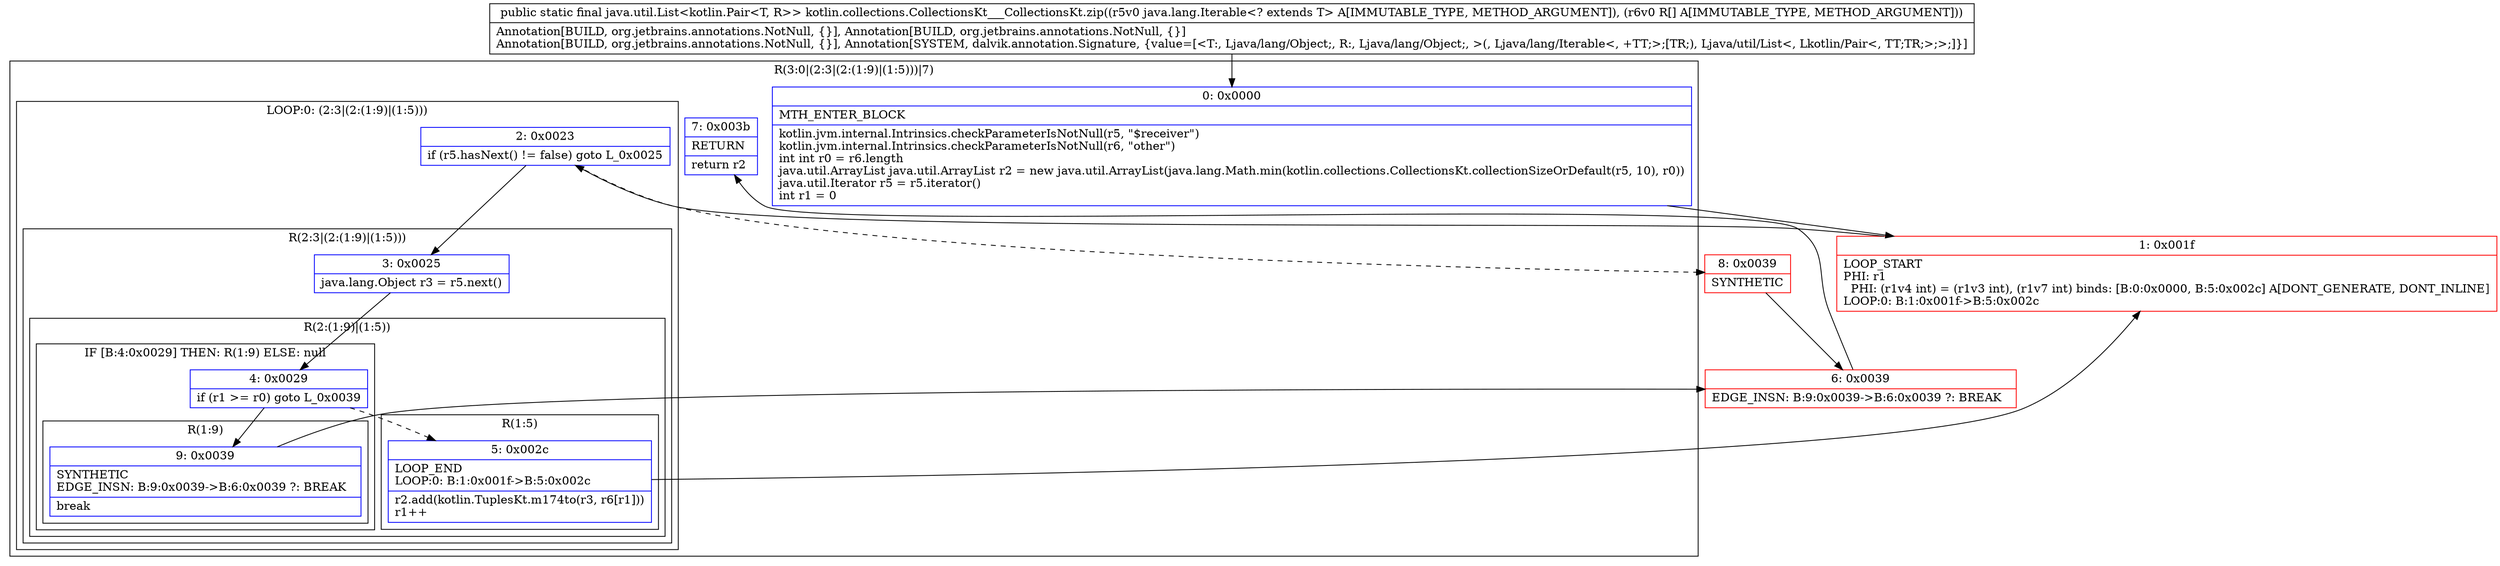 digraph "CFG forkotlin.collections.CollectionsKt___CollectionsKt.zip(Ljava\/lang\/Iterable;[Ljava\/lang\/Object;)Ljava\/util\/List;" {
subgraph cluster_Region_956730706 {
label = "R(3:0|(2:3|(2:(1:9)|(1:5)))|7)";
node [shape=record,color=blue];
Node_0 [shape=record,label="{0\:\ 0x0000|MTH_ENTER_BLOCK\l|kotlin.jvm.internal.Intrinsics.checkParameterIsNotNull(r5, \"$receiver\")\lkotlin.jvm.internal.Intrinsics.checkParameterIsNotNull(r6, \"other\")\lint int r0 = r6.length\ljava.util.ArrayList java.util.ArrayList r2 = new java.util.ArrayList(java.lang.Math.min(kotlin.collections.CollectionsKt.collectionSizeOrDefault(r5, 10), r0))\ljava.util.Iterator r5 = r5.iterator()\lint r1 = 0\l}"];
subgraph cluster_LoopRegion_247155179 {
label = "LOOP:0: (2:3|(2:(1:9)|(1:5)))";
node [shape=record,color=blue];
Node_2 [shape=record,label="{2\:\ 0x0023|if (r5.hasNext() != false) goto L_0x0025\l}"];
subgraph cluster_Region_761502372 {
label = "R(2:3|(2:(1:9)|(1:5)))";
node [shape=record,color=blue];
Node_3 [shape=record,label="{3\:\ 0x0025|java.lang.Object r3 = r5.next()\l}"];
subgraph cluster_Region_395093333 {
label = "R(2:(1:9)|(1:5))";
node [shape=record,color=blue];
subgraph cluster_IfRegion_1477744865 {
label = "IF [B:4:0x0029] THEN: R(1:9) ELSE: null";
node [shape=record,color=blue];
Node_4 [shape=record,label="{4\:\ 0x0029|if (r1 \>= r0) goto L_0x0039\l}"];
subgraph cluster_Region_1499096558 {
label = "R(1:9)";
node [shape=record,color=blue];
Node_9 [shape=record,label="{9\:\ 0x0039|SYNTHETIC\lEDGE_INSN: B:9:0x0039\-\>B:6:0x0039 ?: BREAK  \l|break\l}"];
}
}
subgraph cluster_Region_831971555 {
label = "R(1:5)";
node [shape=record,color=blue];
Node_5 [shape=record,label="{5\:\ 0x002c|LOOP_END\lLOOP:0: B:1:0x001f\-\>B:5:0x002c\l|r2.add(kotlin.TuplesKt.m174to(r3, r6[r1]))\lr1++\l}"];
}
}
}
}
Node_7 [shape=record,label="{7\:\ 0x003b|RETURN\l|return r2\l}"];
}
Node_1 [shape=record,color=red,label="{1\:\ 0x001f|LOOP_START\lPHI: r1 \l  PHI: (r1v4 int) = (r1v3 int), (r1v7 int) binds: [B:0:0x0000, B:5:0x002c] A[DONT_GENERATE, DONT_INLINE]\lLOOP:0: B:1:0x001f\-\>B:5:0x002c\l}"];
Node_6 [shape=record,color=red,label="{6\:\ 0x0039|EDGE_INSN: B:9:0x0039\-\>B:6:0x0039 ?: BREAK  \l}"];
Node_8 [shape=record,color=red,label="{8\:\ 0x0039|SYNTHETIC\l}"];
MethodNode[shape=record,label="{public static final java.util.List\<kotlin.Pair\<T, R\>\> kotlin.collections.CollectionsKt___CollectionsKt.zip((r5v0 java.lang.Iterable\<? extends T\> A[IMMUTABLE_TYPE, METHOD_ARGUMENT]), (r6v0 R[] A[IMMUTABLE_TYPE, METHOD_ARGUMENT]))  | Annotation[BUILD, org.jetbrains.annotations.NotNull, \{\}], Annotation[BUILD, org.jetbrains.annotations.NotNull, \{\}]\lAnnotation[BUILD, org.jetbrains.annotations.NotNull, \{\}], Annotation[SYSTEM, dalvik.annotation.Signature, \{value=[\<T:, Ljava\/lang\/Object;, R:, Ljava\/lang\/Object;, \>(, Ljava\/lang\/Iterable\<, +TT;\>;[TR;), Ljava\/util\/List\<, Lkotlin\/Pair\<, TT;TR;\>;\>;]\}]\l}"];
MethodNode -> Node_0;
Node_0 -> Node_1;
Node_2 -> Node_3;
Node_2 -> Node_8[style=dashed];
Node_3 -> Node_4;
Node_4 -> Node_5[style=dashed];
Node_4 -> Node_9;
Node_9 -> Node_6;
Node_5 -> Node_1;
Node_1 -> Node_2;
Node_6 -> Node_7;
Node_8 -> Node_6;
}

